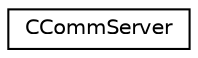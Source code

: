 digraph "Graphical Class Hierarchy"
{
 // LATEX_PDF_SIZE
  edge [fontname="Helvetica",fontsize="10",labelfontname="Helvetica",labelfontsize="10"];
  node [fontname="Helvetica",fontsize="10",shape=record];
  rankdir="LR";
  Node0 [label="CCommServer",height=0.2,width=0.4,color="black", fillcolor="white", style="filled",URL="$classCCommServer.html",tooltip="Main client class."];
}
